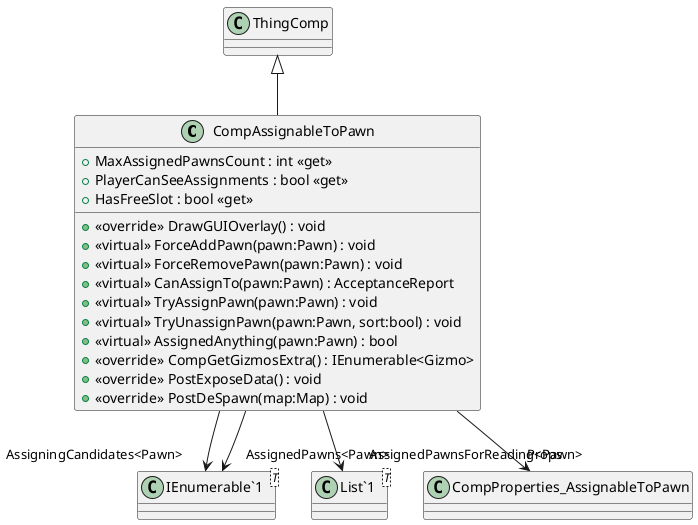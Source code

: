 @startuml
class CompAssignableToPawn {
    + MaxAssignedPawnsCount : int <<get>>
    + PlayerCanSeeAssignments : bool <<get>>
    + HasFreeSlot : bool <<get>>
    + <<override>> DrawGUIOverlay() : void
    + <<virtual>> ForceAddPawn(pawn:Pawn) : void
    + <<virtual>> ForceRemovePawn(pawn:Pawn) : void
    + <<virtual>> CanAssignTo(pawn:Pawn) : AcceptanceReport
    + <<virtual>> TryAssignPawn(pawn:Pawn) : void
    + <<virtual>> TryUnassignPawn(pawn:Pawn, sort:bool) : void
    + <<virtual>> AssignedAnything(pawn:Pawn) : bool
    + <<override>> CompGetGizmosExtra() : IEnumerable<Gizmo>
    + <<override>> PostExposeData() : void
    + <<override>> PostDeSpawn(map:Map) : void
}
class "IEnumerable`1"<T> {
}
class "List`1"<T> {
}
ThingComp <|-- CompAssignableToPawn
CompAssignableToPawn --> "Props" CompProperties_AssignableToPawn
CompAssignableToPawn --> "AssigningCandidates<Pawn>" "IEnumerable`1"
CompAssignableToPawn --> "AssignedPawnsForReading<Pawn>" "List`1"
CompAssignableToPawn --> "AssignedPawns<Pawn>" "IEnumerable`1"
@enduml
